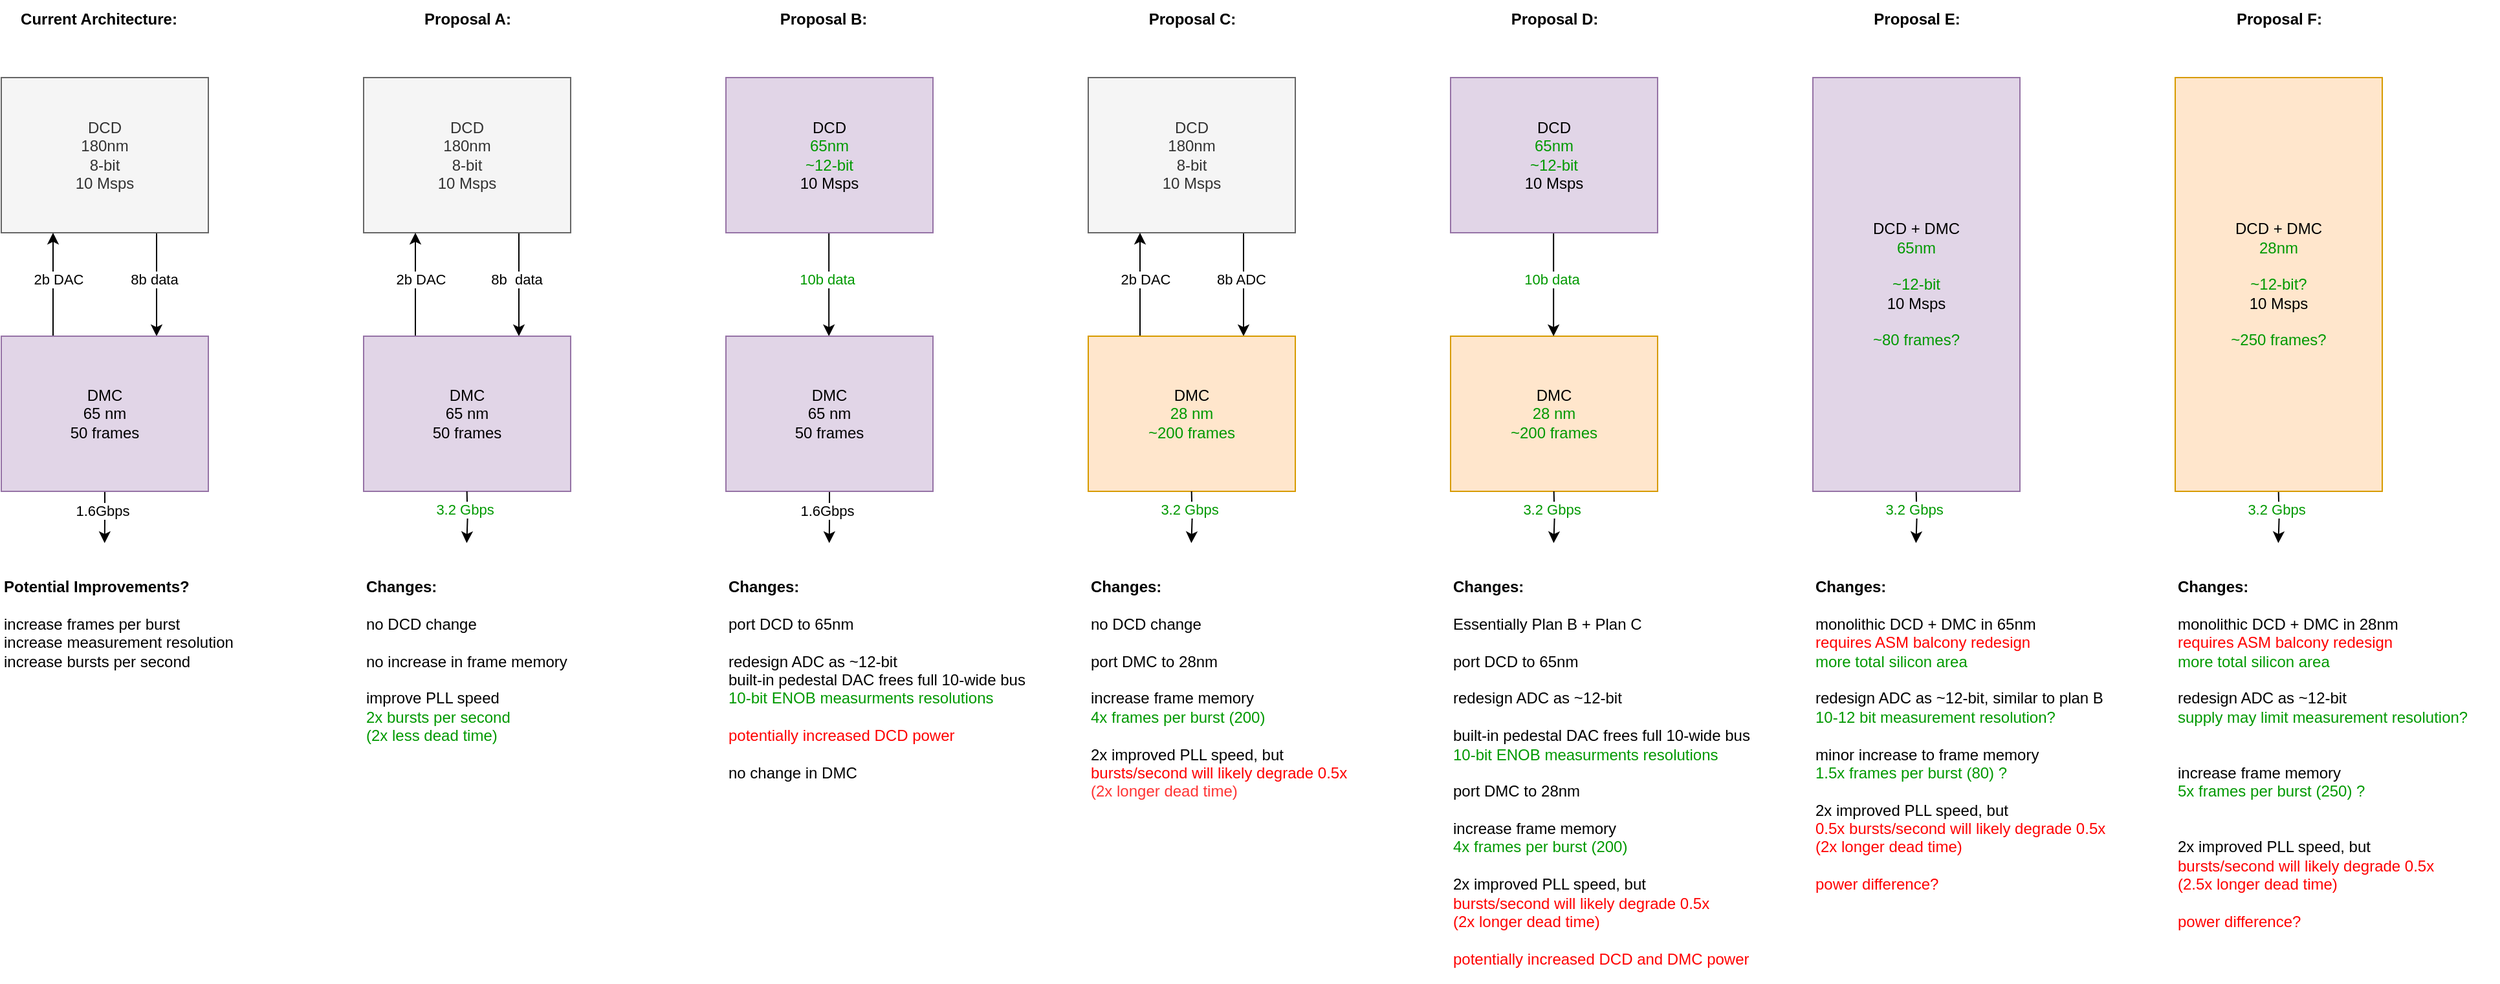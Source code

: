 <mxfile version="23.1.5" type="device">
  <diagram name="Page-1" id="g_oy65ygMpFBTy1RUbSw">
    <mxGraphModel dx="3585" dy="2275" grid="1" gridSize="10" guides="1" tooltips="1" connect="1" arrows="1" fold="1" page="1" pageScale="1" pageWidth="2336" pageHeight="1654" math="0" shadow="0">
      <root>
        <mxCell id="0" />
        <mxCell id="1" parent="0" />
        <mxCell id="5VBEP0D_r0S6fKka9dr4-5" style="edgeStyle=orthogonalEdgeStyle;rounded=0;orthogonalLoop=1;jettySize=auto;html=1;exitX=0.75;exitY=1;exitDx=0;exitDy=0;entryX=0.75;entryY=0;entryDx=0;entryDy=0;" edge="1" parent="1" source="5VBEP0D_r0S6fKka9dr4-1" target="5VBEP0D_r0S6fKka9dr4-2">
          <mxGeometry relative="1" as="geometry" />
        </mxCell>
        <mxCell id="5VBEP0D_r0S6fKka9dr4-7" value="8b data" style="edgeLabel;html=1;align=center;verticalAlign=middle;resizable=0;points=[];" vertex="1" connectable="0" parent="5VBEP0D_r0S6fKka9dr4-5">
          <mxGeometry x="-0.075" y="-2" relative="1" as="geometry">
            <mxPoint y="-1" as="offset" />
          </mxGeometry>
        </mxCell>
        <mxCell id="5VBEP0D_r0S6fKka9dr4-1" value="&lt;div&gt;DCD&lt;/div&gt;&lt;div&gt;180nm&lt;/div&gt;&lt;div&gt;8-bit&lt;br&gt;&lt;/div&gt;&lt;div&gt;10 Msps&lt;br&gt;&lt;/div&gt;" style="rounded=0;whiteSpace=wrap;html=1;fillColor=#f5f5f5;fontColor=#333333;strokeColor=#666666;" vertex="1" parent="1">
          <mxGeometry x="40" y="120" width="160" height="120" as="geometry" />
        </mxCell>
        <mxCell id="5VBEP0D_r0S6fKka9dr4-6" style="edgeStyle=orthogonalEdgeStyle;rounded=0;orthogonalLoop=1;jettySize=auto;html=1;exitX=0.25;exitY=0;exitDx=0;exitDy=0;entryX=0.25;entryY=1;entryDx=0;entryDy=0;" edge="1" parent="1" source="5VBEP0D_r0S6fKka9dr4-2" target="5VBEP0D_r0S6fKka9dr4-1">
          <mxGeometry relative="1" as="geometry" />
        </mxCell>
        <mxCell id="5VBEP0D_r0S6fKka9dr4-9" value="2b DAC" style="edgeLabel;html=1;align=center;verticalAlign=middle;resizable=0;points=[];" vertex="1" connectable="0" parent="5VBEP0D_r0S6fKka9dr4-6">
          <mxGeometry x="0.111" y="-4" relative="1" as="geometry">
            <mxPoint as="offset" />
          </mxGeometry>
        </mxCell>
        <mxCell id="5VBEP0D_r0S6fKka9dr4-16" style="edgeStyle=orthogonalEdgeStyle;rounded=0;orthogonalLoop=1;jettySize=auto;html=1;exitX=0.5;exitY=1;exitDx=0;exitDy=0;" edge="1" parent="1" source="5VBEP0D_r0S6fKka9dr4-2">
          <mxGeometry relative="1" as="geometry">
            <mxPoint x="119.857" y="480" as="targetPoint" />
          </mxGeometry>
        </mxCell>
        <mxCell id="5VBEP0D_r0S6fKka9dr4-17" value="1.6Gbps" style="edgeLabel;html=1;align=center;verticalAlign=middle;resizable=0;points=[];" vertex="1" connectable="0" parent="5VBEP0D_r0S6fKka9dr4-16">
          <mxGeometry x="-0.293" y="-2" relative="1" as="geometry">
            <mxPoint as="offset" />
          </mxGeometry>
        </mxCell>
        <mxCell id="5VBEP0D_r0S6fKka9dr4-2" value="&lt;div&gt;DMC&lt;/div&gt;&lt;div&gt;65 nm&lt;/div&gt;&lt;div&gt;50 frames&lt;/div&gt;" style="rounded=0;whiteSpace=wrap;html=1;fillColor=#e1d5e7;strokeColor=#9673a6;" vertex="1" parent="1">
          <mxGeometry x="40" y="320" width="160" height="120" as="geometry" />
        </mxCell>
        <mxCell id="5VBEP0D_r0S6fKka9dr4-10" style="edgeStyle=orthogonalEdgeStyle;rounded=0;orthogonalLoop=1;jettySize=auto;html=1;exitX=0.75;exitY=1;exitDx=0;exitDy=0;entryX=0.75;entryY=0;entryDx=0;entryDy=0;" edge="1" parent="1" source="5VBEP0D_r0S6fKka9dr4-12" target="5VBEP0D_r0S6fKka9dr4-15">
          <mxGeometry relative="1" as="geometry" />
        </mxCell>
        <mxCell id="5VBEP0D_r0S6fKka9dr4-11" value="8b&amp;nbsp; data" style="edgeLabel;html=1;align=center;verticalAlign=middle;resizable=0;points=[];" vertex="1" connectable="0" parent="5VBEP0D_r0S6fKka9dr4-10">
          <mxGeometry x="-0.075" y="-2" relative="1" as="geometry">
            <mxPoint y="-1" as="offset" />
          </mxGeometry>
        </mxCell>
        <mxCell id="5VBEP0D_r0S6fKka9dr4-12" value="&lt;div&gt;DCD&lt;/div&gt;&lt;div&gt;180nm&lt;/div&gt;&lt;div&gt;8-bit&lt;br&gt;&lt;/div&gt;&lt;div&gt;10 Msps&lt;br&gt;&lt;/div&gt;" style="rounded=0;whiteSpace=wrap;html=1;fillColor=#f5f5f5;fontColor=#333333;strokeColor=#666666;" vertex="1" parent="1">
          <mxGeometry x="320" y="120" width="160" height="120" as="geometry" />
        </mxCell>
        <mxCell id="5VBEP0D_r0S6fKka9dr4-13" style="edgeStyle=orthogonalEdgeStyle;rounded=0;orthogonalLoop=1;jettySize=auto;html=1;exitX=0.25;exitY=0;exitDx=0;exitDy=0;entryX=0.25;entryY=1;entryDx=0;entryDy=0;" edge="1" parent="1" source="5VBEP0D_r0S6fKka9dr4-15" target="5VBEP0D_r0S6fKka9dr4-12">
          <mxGeometry relative="1" as="geometry" />
        </mxCell>
        <mxCell id="5VBEP0D_r0S6fKka9dr4-14" value="2b DAC" style="edgeLabel;html=1;align=center;verticalAlign=middle;resizable=0;points=[];" vertex="1" connectable="0" parent="5VBEP0D_r0S6fKka9dr4-13">
          <mxGeometry x="0.111" y="-4" relative="1" as="geometry">
            <mxPoint as="offset" />
          </mxGeometry>
        </mxCell>
        <mxCell id="5VBEP0D_r0S6fKka9dr4-15" value="&lt;div&gt;DMC&lt;/div&gt;&lt;div&gt;65 nm&lt;/div&gt;&lt;div&gt;50 frames&lt;/div&gt;" style="rounded=0;whiteSpace=wrap;html=1;fillColor=#e1d5e7;strokeColor=#9673a6;" vertex="1" parent="1">
          <mxGeometry x="320" y="320" width="160" height="120" as="geometry" />
        </mxCell>
        <mxCell id="5VBEP0D_r0S6fKka9dr4-18" style="edgeStyle=orthogonalEdgeStyle;rounded=0;orthogonalLoop=1;jettySize=auto;html=1;exitX=0.5;exitY=1;exitDx=0;exitDy=0;" edge="1" parent="1">
          <mxGeometry relative="1" as="geometry">
            <mxPoint x="399.687" y="480" as="targetPoint" />
            <mxPoint x="399.83" y="440" as="sourcePoint" />
          </mxGeometry>
        </mxCell>
        <mxCell id="5VBEP0D_r0S6fKka9dr4-19" value="&lt;font&gt;3.2 Gbps&lt;/font&gt;" style="edgeLabel;html=1;align=center;verticalAlign=middle;resizable=0;points=[];fontColor=#009900;" vertex="1" connectable="0" parent="5VBEP0D_r0S6fKka9dr4-18">
          <mxGeometry x="-0.293" y="-2" relative="1" as="geometry">
            <mxPoint as="offset" />
          </mxGeometry>
        </mxCell>
        <mxCell id="5VBEP0D_r0S6fKka9dr4-21" value="&lt;div align=&quot;left&quot;&gt;&lt;b&gt;Potential Improvements?&lt;/b&gt;&lt;/div&gt;&lt;div align=&quot;left&quot;&gt;&lt;b&gt;&lt;br&gt;&lt;/b&gt;&lt;/div&gt;&lt;div align=&quot;left&quot;&gt;increase frames per burst&lt;br&gt;increase measurement resolution&lt;br&gt;increase bursts per second&lt;br&gt;&lt;/div&gt;" style="text;html=1;align=left;verticalAlign=top;resizable=0;points=[];autosize=1;strokeColor=none;fillColor=none;horizontal=1;labelPosition=center;verticalLabelPosition=middle;" vertex="1" parent="1">
          <mxGeometry x="40" y="500" width="200" height="90" as="geometry" />
        </mxCell>
        <mxCell id="5VBEP0D_r0S6fKka9dr4-25" value="Current Architecture:" style="text;html=1;align=center;verticalAlign=middle;resizable=0;points=[];autosize=1;strokeColor=none;fillColor=none;fontStyle=1" vertex="1" parent="1">
          <mxGeometry x="40" y="60" width="150" height="30" as="geometry" />
        </mxCell>
        <mxCell id="5VBEP0D_r0S6fKka9dr4-26" value="Proposal A:" style="text;html=1;align=center;verticalAlign=middle;resizable=0;points=[];autosize=1;strokeColor=none;fillColor=none;fontStyle=1" vertex="1" parent="1">
          <mxGeometry x="355" y="60" width="90" height="30" as="geometry" />
        </mxCell>
        <mxCell id="5VBEP0D_r0S6fKka9dr4-27" value="&lt;div align=&quot;left&quot;&gt;&lt;b&gt;Changes:&lt;/b&gt;&lt;br&gt;&lt;/div&gt;&lt;div align=&quot;left&quot;&gt;&lt;br&gt;&lt;/div&gt;&lt;div align=&quot;left&quot;&gt;no DCD change&lt;br&gt;&lt;/div&gt;&lt;div align=&quot;left&quot;&gt;&lt;font color=&quot;#009900&quot;&gt;&lt;br&gt;&lt;/font&gt;&lt;/div&gt;&lt;div align=&quot;left&quot;&gt;no increase in frame memory&lt;/div&gt;&lt;div align=&quot;left&quot;&gt;&lt;font color=&quot;#009900&quot;&gt;&lt;br&gt;&lt;/font&gt;&lt;/div&gt;&lt;div align=&quot;left&quot;&gt;improve PLL speed&lt;/div&gt;&lt;div align=&quot;left&quot;&gt;&lt;font color=&quot;#009900&quot;&gt;2x bursts per second&lt;/font&gt;&lt;/div&gt;&lt;div align=&quot;left&quot;&gt;&lt;font color=&quot;#009900&quot;&gt;(2x less dead time)&lt;/font&gt;&lt;/div&gt;&lt;div align=&quot;left&quot;&gt;&lt;font color=&quot;#009900&quot;&gt;&lt;br&gt;&lt;/font&gt;&lt;/div&gt;&lt;div align=&quot;left&quot;&gt;&lt;br&gt;&lt;/div&gt;" style="text;html=1;align=left;verticalAlign=top;resizable=0;points=[];autosize=1;strokeColor=none;fillColor=none;horizontal=1;labelPosition=center;verticalLabelPosition=middle;" vertex="1" parent="1">
          <mxGeometry x="320" y="500" width="180" height="170" as="geometry" />
        </mxCell>
        <mxCell id="5VBEP0D_r0S6fKka9dr4-28" value="&amp;nbsp;" style="text;whiteSpace=wrap;html=1;" vertex="1" parent="1">
          <mxGeometry x="440" y="270" width="40" height="40" as="geometry" />
        </mxCell>
        <mxCell id="5VBEP0D_r0S6fKka9dr4-29" style="edgeStyle=orthogonalEdgeStyle;rounded=0;orthogonalLoop=1;jettySize=auto;html=1;exitX=0.75;exitY=1;exitDx=0;exitDy=0;entryX=0.75;entryY=0;entryDx=0;entryDy=0;" edge="1" parent="1">
          <mxGeometry relative="1" as="geometry">
            <mxPoint x="679.58" y="240" as="sourcePoint" />
            <mxPoint x="679.58" y="320" as="targetPoint" />
          </mxGeometry>
        </mxCell>
        <mxCell id="5VBEP0D_r0S6fKka9dr4-30" value="&lt;font&gt;10b data&lt;/font&gt;" style="edgeLabel;html=1;align=center;verticalAlign=middle;resizable=0;points=[];fontColor=#009900;" vertex="1" connectable="0" parent="5VBEP0D_r0S6fKka9dr4-29">
          <mxGeometry x="-0.075" y="-2" relative="1" as="geometry">
            <mxPoint y="-1" as="offset" />
          </mxGeometry>
        </mxCell>
        <mxCell id="5VBEP0D_r0S6fKka9dr4-31" value="&lt;div&gt;DCD&lt;/div&gt;&lt;div&gt;&lt;font color=&quot;#009900&quot;&gt;65nm&lt;/font&gt;&lt;br&gt;&lt;/div&gt;&lt;div&gt;&lt;font color=&quot;#009900&quot;&gt;~12-bit&lt;br&gt;&lt;/font&gt;&lt;/div&gt;&lt;div&gt;10 Msps&lt;br&gt;&lt;/div&gt;" style="rounded=0;whiteSpace=wrap;html=1;fillColor=#e1d5e7;strokeColor=#9673a6;" vertex="1" parent="1">
          <mxGeometry x="600" y="120" width="160" height="120" as="geometry" />
        </mxCell>
        <mxCell id="5VBEP0D_r0S6fKka9dr4-34" style="edgeStyle=orthogonalEdgeStyle;rounded=0;orthogonalLoop=1;jettySize=auto;html=1;exitX=0.5;exitY=1;exitDx=0;exitDy=0;" edge="1" parent="1" source="5VBEP0D_r0S6fKka9dr4-36">
          <mxGeometry relative="1" as="geometry">
            <mxPoint x="679.857" y="480" as="targetPoint" />
          </mxGeometry>
        </mxCell>
        <mxCell id="5VBEP0D_r0S6fKka9dr4-35" value="1.6Gbps" style="edgeLabel;html=1;align=center;verticalAlign=middle;resizable=0;points=[];" vertex="1" connectable="0" parent="5VBEP0D_r0S6fKka9dr4-34">
          <mxGeometry x="-0.293" y="-2" relative="1" as="geometry">
            <mxPoint as="offset" />
          </mxGeometry>
        </mxCell>
        <mxCell id="5VBEP0D_r0S6fKka9dr4-36" value="&lt;div&gt;DMC&lt;/div&gt;&lt;div&gt;65 nm&lt;/div&gt;&lt;div&gt;50 frames&lt;/div&gt;" style="rounded=0;whiteSpace=wrap;html=1;fillColor=#e1d5e7;strokeColor=#9673a6;" vertex="1" parent="1">
          <mxGeometry x="600" y="320" width="160" height="120" as="geometry" />
        </mxCell>
        <mxCell id="5VBEP0D_r0S6fKka9dr4-37" style="edgeStyle=orthogonalEdgeStyle;rounded=0;orthogonalLoop=1;jettySize=auto;html=1;exitX=0.75;exitY=1;exitDx=0;exitDy=0;entryX=0.75;entryY=0;entryDx=0;entryDy=0;" edge="1" parent="1" source="5VBEP0D_r0S6fKka9dr4-39" target="5VBEP0D_r0S6fKka9dr4-42">
          <mxGeometry relative="1" as="geometry" />
        </mxCell>
        <mxCell id="5VBEP0D_r0S6fKka9dr4-38" value="8b ADC" style="edgeLabel;html=1;align=center;verticalAlign=middle;resizable=0;points=[];" vertex="1" connectable="0" parent="5VBEP0D_r0S6fKka9dr4-37">
          <mxGeometry x="-0.075" y="-2" relative="1" as="geometry">
            <mxPoint y="-1" as="offset" />
          </mxGeometry>
        </mxCell>
        <mxCell id="5VBEP0D_r0S6fKka9dr4-39" value="&lt;div&gt;DCD&lt;/div&gt;&lt;div&gt;180nm&lt;/div&gt;&lt;div&gt;8-bit&lt;br&gt;&lt;/div&gt;&lt;div&gt;10 Msps&lt;br&gt;&lt;/div&gt;" style="rounded=0;whiteSpace=wrap;html=1;fillColor=#f5f5f5;fontColor=#333333;strokeColor=#666666;" vertex="1" parent="1">
          <mxGeometry x="880" y="120" width="160" height="120" as="geometry" />
        </mxCell>
        <mxCell id="5VBEP0D_r0S6fKka9dr4-40" style="edgeStyle=orthogonalEdgeStyle;rounded=0;orthogonalLoop=1;jettySize=auto;html=1;exitX=0.25;exitY=0;exitDx=0;exitDy=0;entryX=0.25;entryY=1;entryDx=0;entryDy=0;" edge="1" parent="1" source="5VBEP0D_r0S6fKka9dr4-42" target="5VBEP0D_r0S6fKka9dr4-39">
          <mxGeometry relative="1" as="geometry" />
        </mxCell>
        <mxCell id="5VBEP0D_r0S6fKka9dr4-41" value="2b DAC" style="edgeLabel;html=1;align=center;verticalAlign=middle;resizable=0;points=[];" vertex="1" connectable="0" parent="5VBEP0D_r0S6fKka9dr4-40">
          <mxGeometry x="0.111" y="-4" relative="1" as="geometry">
            <mxPoint as="offset" />
          </mxGeometry>
        </mxCell>
        <mxCell id="5VBEP0D_r0S6fKka9dr4-42" value="&lt;div&gt;DMC&lt;/div&gt;&lt;div&gt;&lt;font color=&quot;#009900&quot;&gt;28 nm&lt;/font&gt;&lt;/div&gt;&lt;div&gt;&lt;font color=&quot;#009900&quot;&gt;~200 frames&lt;/font&gt;&lt;/div&gt;" style="rounded=0;whiteSpace=wrap;html=1;fillColor=#ffe6cc;strokeColor=#d79b00;" vertex="1" parent="1">
          <mxGeometry x="880" y="320" width="160" height="120" as="geometry" />
        </mxCell>
        <mxCell id="5VBEP0D_r0S6fKka9dr4-43" style="edgeStyle=orthogonalEdgeStyle;rounded=0;orthogonalLoop=1;jettySize=auto;html=1;exitX=0.5;exitY=1;exitDx=0;exitDy=0;" edge="1" parent="1">
          <mxGeometry relative="1" as="geometry">
            <mxPoint x="959.687" y="480" as="targetPoint" />
            <mxPoint x="959.83" y="440" as="sourcePoint" />
          </mxGeometry>
        </mxCell>
        <mxCell id="5VBEP0D_r0S6fKka9dr4-44" value="&lt;font&gt;3.2 Gbps&lt;/font&gt;" style="edgeLabel;html=1;align=center;verticalAlign=middle;resizable=0;points=[];fontColor=#009900;" vertex="1" connectable="0" parent="5VBEP0D_r0S6fKka9dr4-43">
          <mxGeometry x="-0.293" y="-2" relative="1" as="geometry">
            <mxPoint as="offset" />
          </mxGeometry>
        </mxCell>
        <mxCell id="5VBEP0D_r0S6fKka9dr4-46" value="Proposal B:" style="text;html=1;align=center;verticalAlign=middle;resizable=0;points=[];autosize=1;strokeColor=none;fillColor=none;fontStyle=1" vertex="1" parent="1">
          <mxGeometry x="630" y="60" width="90" height="30" as="geometry" />
        </mxCell>
        <mxCell id="5VBEP0D_r0S6fKka9dr4-47" value="Proposal C:" style="text;html=1;align=center;verticalAlign=middle;resizable=0;points=[];autosize=1;strokeColor=none;fillColor=none;fontStyle=1" vertex="1" parent="1">
          <mxGeometry x="915" y="60" width="90" height="30" as="geometry" />
        </mxCell>
        <mxCell id="5VBEP0D_r0S6fKka9dr4-49" value="&amp;nbsp;" style="text;whiteSpace=wrap;html=1;" vertex="1" parent="1">
          <mxGeometry x="1000" y="270" width="40" height="40" as="geometry" />
        </mxCell>
        <mxCell id="5VBEP0D_r0S6fKka9dr4-50" value="&lt;div align=&quot;left&quot;&gt;&lt;b&gt;Changes:&lt;/b&gt;&lt;/div&gt;&lt;div align=&quot;left&quot;&gt;&lt;b&gt;&lt;br&gt;&lt;/b&gt;&lt;/div&gt;&lt;div align=&quot;left&quot;&gt;port DCD to 65nm&lt;/div&gt;&lt;div align=&quot;left&quot;&gt;&lt;br&gt;&lt;/div&gt;&lt;div align=&quot;left&quot;&gt;redesign ADC as ~12-bit&lt;/div&gt;&lt;div align=&quot;left&quot;&gt;built-in pedestal DAC frees full 10-wide bus&lt;br&gt;&lt;/div&gt;&lt;font color=&quot;#009900&quot;&gt;10-bit ENOB measurments resolutions&lt;/font&gt;&lt;br&gt;&lt;div align=&quot;left&quot;&gt;&lt;br&gt;&lt;/div&gt;&lt;div align=&quot;left&quot;&gt;&lt;font color=&quot;#ff0000&quot;&gt;potentially increased DCD power&lt;/font&gt;&lt;br&gt;&lt;/div&gt;&lt;div align=&quot;left&quot;&gt;&lt;br&gt;&lt;/div&gt;&lt;div align=&quot;left&quot;&gt;no change in DMC&lt;br&gt;&lt;/div&gt;" style="text;html=1;align=left;verticalAlign=top;resizable=0;points=[];autosize=1;strokeColor=none;fillColor=none;horizontal=1;labelPosition=center;verticalLabelPosition=middle;" vertex="1" parent="1">
          <mxGeometry x="600" y="500" width="250" height="170" as="geometry" />
        </mxCell>
        <mxCell id="5VBEP0D_r0S6fKka9dr4-54" value="&lt;div align=&quot;left&quot;&gt;&lt;b&gt;Changes:&lt;/b&gt;&lt;br&gt;&lt;/div&gt;&lt;div align=&quot;left&quot;&gt;&lt;br&gt;&lt;/div&gt;&lt;div align=&quot;left&quot;&gt;no DCD change&lt;br&gt;&lt;/div&gt;&lt;div align=&quot;left&quot;&gt;&lt;font color=&quot;#009900&quot;&gt;&lt;br&gt;&lt;/font&gt;&lt;/div&gt;&lt;div align=&quot;left&quot;&gt;port DMC to 28nm&lt;/div&gt;&lt;div align=&quot;left&quot;&gt;&lt;br&gt;&lt;/div&gt;&lt;div align=&quot;left&quot;&gt;increase frame memory&lt;br&gt;&lt;/div&gt;&lt;div align=&quot;left&quot;&gt;&lt;font color=&quot;#009900&quot;&gt;4x frames per burst (200)&lt;br&gt;&lt;/font&gt;&lt;/div&gt;&lt;div align=&quot;left&quot;&gt;&lt;font color=&quot;#009900&quot;&gt;&lt;br&gt;&lt;/font&gt;&lt;/div&gt;&lt;div align=&quot;left&quot;&gt;2x improved PLL speed, but&lt;br&gt;&lt;/div&gt;&lt;div&gt;&lt;font color=&quot;#ff0000&quot;&gt;bursts/second will likely degrade 0.5x&lt;/font&gt;&lt;br&gt;&lt;/div&gt;&lt;div&gt;&lt;font color=&quot;#ff3333&quot;&gt;(2x longer dead time)&lt;/font&gt;&lt;br&gt;&lt;/div&gt;" style="text;html=1;align=left;verticalAlign=top;resizable=0;points=[];autosize=1;strokeColor=none;fillColor=none;horizontal=1;labelPosition=center;verticalLabelPosition=middle;" vertex="1" parent="1">
          <mxGeometry x="880" y="500" width="220" height="190" as="geometry" />
        </mxCell>
        <mxCell id="5VBEP0D_r0S6fKka9dr4-60" value="&lt;div&gt;DMC&lt;/div&gt;&lt;div&gt;&lt;font color=&quot;#009900&quot;&gt;28 nm&lt;/font&gt;&lt;/div&gt;&lt;div&gt;&lt;font color=&quot;#009900&quot;&gt;~200 frames&lt;/font&gt;&lt;/div&gt;" style="rounded=0;whiteSpace=wrap;html=1;fillColor=#ffe6cc;strokeColor=#d79b00;" vertex="1" parent="1">
          <mxGeometry x="1160" y="320" width="160" height="120" as="geometry" />
        </mxCell>
        <mxCell id="5VBEP0D_r0S6fKka9dr4-61" style="edgeStyle=orthogonalEdgeStyle;rounded=0;orthogonalLoop=1;jettySize=auto;html=1;exitX=0.5;exitY=1;exitDx=0;exitDy=0;" edge="1" parent="1">
          <mxGeometry relative="1" as="geometry">
            <mxPoint x="1239.687" y="480" as="targetPoint" />
            <mxPoint x="1239.83" y="440" as="sourcePoint" />
          </mxGeometry>
        </mxCell>
        <mxCell id="5VBEP0D_r0S6fKka9dr4-62" value="&lt;font&gt;3.2 Gbps&lt;/font&gt;" style="edgeLabel;html=1;align=center;verticalAlign=middle;resizable=0;points=[];fontColor=#009900;" vertex="1" connectable="0" parent="5VBEP0D_r0S6fKka9dr4-61">
          <mxGeometry x="-0.293" y="-2" relative="1" as="geometry">
            <mxPoint as="offset" />
          </mxGeometry>
        </mxCell>
        <mxCell id="5VBEP0D_r0S6fKka9dr4-63" value="Proposal D:" style="text;html=1;align=center;verticalAlign=middle;resizable=0;points=[];autosize=1;strokeColor=none;fillColor=none;fontStyle=1" vertex="1" parent="1">
          <mxGeometry x="1195" y="60" width="90" height="30" as="geometry" />
        </mxCell>
        <mxCell id="5VBEP0D_r0S6fKka9dr4-65" value="&lt;div align=&quot;left&quot;&gt;&lt;b&gt;Changes:&lt;/b&gt;&lt;br&gt;&lt;/div&gt;&lt;div align=&quot;left&quot;&gt;&lt;br&gt;&lt;/div&gt;&lt;div align=&quot;left&quot;&gt;Essentially Plan B + Plan C&lt;/div&gt;&lt;div align=&quot;left&quot;&gt;&lt;br&gt;&lt;/div&gt;&lt;div align=&quot;left&quot;&gt;&lt;div align=&quot;left&quot;&gt;port DCD to 65nm&lt;/div&gt;&lt;div align=&quot;left&quot;&gt;&lt;br&gt;&lt;/div&gt;&lt;div align=&quot;left&quot;&gt;redesign ADC as ~12-bit&lt;/div&gt;&lt;div align=&quot;left&quot;&gt;&lt;br&gt;&lt;/div&gt;&lt;div align=&quot;left&quot;&gt;built-in pedestal DAC frees full 10-wide bus&lt;br&gt;&lt;/div&gt;&lt;font color=&quot;#009900&quot;&gt;10-bit ENOB measurments resolutions&lt;/font&gt;&lt;br&gt;&lt;/div&gt;&lt;div align=&quot;left&quot;&gt;&lt;font color=&quot;#009900&quot;&gt;&lt;br&gt;&lt;/font&gt;&lt;/div&gt;&lt;div align=&quot;left&quot;&gt;port DMC to 28nm&lt;/div&gt;&lt;div align=&quot;left&quot;&gt;&lt;br&gt;&lt;/div&gt;&lt;div align=&quot;left&quot;&gt;increase frame memory&lt;br&gt;&lt;/div&gt;&lt;div align=&quot;left&quot;&gt;&lt;font color=&quot;#009900&quot;&gt;4x frames per burst (200)&lt;br&gt;&lt;/font&gt;&lt;/div&gt;&lt;div align=&quot;left&quot;&gt;&lt;font color=&quot;#009900&quot;&gt;&lt;br&gt;&lt;/font&gt;&lt;/div&gt;&lt;div align=&quot;left&quot;&gt;2x improved PLL speed, but&lt;br&gt;&lt;/div&gt;&lt;div&gt;&lt;font color=&quot;#ff0000&quot;&gt;bursts/second will likely degrade 0.5x&lt;/font&gt;&lt;br&gt;&lt;/div&gt;&lt;div&gt;&lt;font color=&quot;#ff0000&quot;&gt;(2x longer dead time)&lt;/font&gt;&lt;br&gt;&lt;/div&gt;&lt;div align=&quot;left&quot;&gt;&lt;br&gt;&lt;/div&gt;&lt;div align=&quot;left&quot;&gt;&lt;font color=&quot;#ff0000&quot;&gt;potentially increased DCD and DMC power&lt;/font&gt;&lt;/div&gt;" style="text;html=1;align=left;verticalAlign=top;resizable=0;points=[];autosize=1;strokeColor=none;fillColor=none;horizontal=1;labelPosition=center;verticalLabelPosition=middle;" vertex="1" parent="1">
          <mxGeometry x="1160" y="500" width="250" height="320" as="geometry" />
        </mxCell>
        <mxCell id="5VBEP0D_r0S6fKka9dr4-66" style="edgeStyle=orthogonalEdgeStyle;rounded=0;orthogonalLoop=1;jettySize=auto;html=1;exitX=0.75;exitY=1;exitDx=0;exitDy=0;entryX=0.75;entryY=0;entryDx=0;entryDy=0;" edge="1" parent="1">
          <mxGeometry relative="1" as="geometry">
            <mxPoint x="1239.58" y="240" as="sourcePoint" />
            <mxPoint x="1239.58" y="320" as="targetPoint" />
          </mxGeometry>
        </mxCell>
        <mxCell id="5VBEP0D_r0S6fKka9dr4-67" value="&lt;font&gt;10b data&lt;/font&gt;" style="edgeLabel;html=1;align=center;verticalAlign=middle;resizable=0;points=[];fontColor=#009900;" vertex="1" connectable="0" parent="5VBEP0D_r0S6fKka9dr4-66">
          <mxGeometry x="-0.075" y="-2" relative="1" as="geometry">
            <mxPoint y="-1" as="offset" />
          </mxGeometry>
        </mxCell>
        <mxCell id="5VBEP0D_r0S6fKka9dr4-68" value="&lt;div&gt;DCD&lt;/div&gt;&lt;div&gt;&lt;font color=&quot;#009900&quot;&gt;65nm&lt;/font&gt;&lt;br&gt;&lt;/div&gt;&lt;div&gt;&lt;font color=&quot;#009900&quot;&gt;~12-bit&lt;br&gt;&lt;/font&gt;&lt;/div&gt;&lt;div&gt;10 Msps&lt;br&gt;&lt;/div&gt;" style="rounded=0;whiteSpace=wrap;html=1;fillColor=#e1d5e7;strokeColor=#9673a6;" vertex="1" parent="1">
          <mxGeometry x="1160" y="120" width="160" height="120" as="geometry" />
        </mxCell>
        <mxCell id="5VBEP0D_r0S6fKka9dr4-70" style="edgeStyle=orthogonalEdgeStyle;rounded=0;orthogonalLoop=1;jettySize=auto;html=1;exitX=0.5;exitY=1;exitDx=0;exitDy=0;" edge="1" parent="1">
          <mxGeometry relative="1" as="geometry">
            <mxPoint x="1519.687" y="480" as="targetPoint" />
            <mxPoint x="1519.83" y="440" as="sourcePoint" />
          </mxGeometry>
        </mxCell>
        <mxCell id="5VBEP0D_r0S6fKka9dr4-71" value="&lt;font&gt;3.2 Gbps&lt;/font&gt;" style="edgeLabel;html=1;align=center;verticalAlign=middle;resizable=0;points=[];fontColor=#009900;" vertex="1" connectable="0" parent="5VBEP0D_r0S6fKka9dr4-70">
          <mxGeometry x="-0.293" y="-2" relative="1" as="geometry">
            <mxPoint as="offset" />
          </mxGeometry>
        </mxCell>
        <mxCell id="5VBEP0D_r0S6fKka9dr4-72" value="Proposal E:" style="text;html=1;align=center;verticalAlign=middle;resizable=0;points=[];autosize=1;strokeColor=none;fillColor=none;fontStyle=1" vertex="1" parent="1">
          <mxGeometry x="1475" y="60" width="90" height="30" as="geometry" />
        </mxCell>
        <mxCell id="5VBEP0D_r0S6fKka9dr4-73" value="&lt;div align=&quot;left&quot;&gt;&lt;b&gt;Changes:&lt;/b&gt;&lt;br&gt;&lt;/div&gt;&lt;div&gt;&lt;br&gt;&lt;/div&gt;&lt;div&gt;monolithic DCD + DMC in 65nm&lt;/div&gt;&lt;div&gt;&lt;font color=&quot;#ff0000&quot;&gt;requires ASM balcony redesign&lt;/font&gt;&lt;/div&gt;&lt;div&gt;&lt;font color=&quot;#009900&quot;&gt;more total silicon area&lt;br&gt;&lt;/font&gt;&lt;/div&gt;&lt;div align=&quot;left&quot;&gt;&lt;div align=&quot;left&quot;&gt;&lt;br&gt;&lt;/div&gt;&lt;div align=&quot;left&quot;&gt;redesign ADC as ~12-bit, similar to plan B&lt;/div&gt;&lt;div align=&quot;left&quot;&gt;&lt;font color=&quot;#009900&quot;&gt;10-12 bit measurement resolution?&lt;/font&gt;&lt;br&gt;&lt;/div&gt;&lt;br&gt;&lt;/div&gt;&lt;div align=&quot;left&quot;&gt;minor increase to frame memory&lt;br&gt;&lt;/div&gt;&lt;div align=&quot;left&quot;&gt;&lt;font color=&quot;#009900&quot;&gt;1.5x frames per burst (80) ?&lt;/font&gt;&lt;br&gt;&lt;/div&gt;&lt;div align=&quot;left&quot;&gt;&lt;font color=&quot;#009900&quot;&gt;&lt;br&gt;&lt;/font&gt;&lt;/div&gt;&lt;div align=&quot;left&quot;&gt;2x improved PLL speed, but&lt;br&gt;&lt;/div&gt;&lt;div&gt;&lt;font color=&quot;#ff0000&quot;&gt;0.5x bursts/second will likely degrade 0.5x&lt;/font&gt;&lt;br&gt;&lt;/div&gt;&lt;div&gt;&lt;font color=&quot;#ff0000&quot;&gt;(2x longer dead time)&lt;/font&gt;&lt;br&gt;&lt;/div&gt;&lt;div align=&quot;left&quot;&gt;&lt;br&gt;&lt;/div&gt;&lt;div align=&quot;left&quot;&gt;&lt;font color=&quot;#ff0000&quot;&gt;power difference?&lt;br&gt;&lt;/font&gt;&lt;/div&gt;&lt;div&gt;&lt;br&gt;&lt;/div&gt;&lt;div&gt;&lt;br&gt;&lt;/div&gt;" style="text;html=1;align=left;verticalAlign=top;resizable=0;points=[];autosize=1;strokeColor=none;fillColor=none;horizontal=1;labelPosition=center;verticalLabelPosition=middle;" vertex="1" parent="1">
          <mxGeometry x="1440" y="500" width="250" height="290" as="geometry" />
        </mxCell>
        <mxCell id="5VBEP0D_r0S6fKka9dr4-76" value="&lt;div&gt;DCD + DMC&lt;br&gt;&lt;/div&gt;&lt;div&gt;&lt;font color=&quot;#009900&quot;&gt;65nm&lt;/font&gt;&lt;/div&gt;&lt;div&gt;&lt;font color=&quot;#009900&quot;&gt;&lt;br&gt;&lt;/font&gt;&lt;/div&gt;&lt;div&gt;&lt;font color=&quot;#009900&quot;&gt;~12-bit&lt;br&gt;&lt;/font&gt;&lt;/div&gt;&lt;div&gt;10 Msps&lt;br&gt;&lt;/div&gt;&lt;div&gt;&lt;br&gt;&lt;/div&gt;&lt;div&gt;&lt;font color=&quot;#009900&quot;&gt;~80 frames?&lt;/font&gt;&lt;br&gt;&lt;/div&gt;" style="rounded=0;whiteSpace=wrap;html=1;fillColor=#e1d5e7;strokeColor=#9673a6;" vertex="1" parent="1">
          <mxGeometry x="1440" y="120" width="160" height="320" as="geometry" />
        </mxCell>
        <mxCell id="5VBEP0D_r0S6fKka9dr4-77" style="edgeStyle=orthogonalEdgeStyle;rounded=0;orthogonalLoop=1;jettySize=auto;html=1;exitX=0.5;exitY=1;exitDx=0;exitDy=0;" edge="1" parent="1">
          <mxGeometry relative="1" as="geometry">
            <mxPoint x="1799.687" y="480" as="targetPoint" />
            <mxPoint x="1799.83" y="440" as="sourcePoint" />
          </mxGeometry>
        </mxCell>
        <mxCell id="5VBEP0D_r0S6fKka9dr4-78" value="&lt;font&gt;3.2 Gbps&lt;/font&gt;" style="edgeLabel;html=1;align=center;verticalAlign=middle;resizable=0;points=[];fontColor=#009900;" vertex="1" connectable="0" parent="5VBEP0D_r0S6fKka9dr4-77">
          <mxGeometry x="-0.293" y="-2" relative="1" as="geometry">
            <mxPoint as="offset" />
          </mxGeometry>
        </mxCell>
        <mxCell id="5VBEP0D_r0S6fKka9dr4-79" value="Proposal F:" style="text;html=1;align=center;verticalAlign=middle;resizable=0;points=[];autosize=1;strokeColor=none;fillColor=none;fontStyle=1" vertex="1" parent="1">
          <mxGeometry x="1755" y="60" width="90" height="30" as="geometry" />
        </mxCell>
        <mxCell id="5VBEP0D_r0S6fKka9dr4-80" value="&lt;div align=&quot;left&quot;&gt;&lt;b&gt;Changes:&lt;/b&gt;&lt;br&gt;&lt;/div&gt;&lt;div&gt;&lt;br&gt;&lt;/div&gt;&lt;div&gt;monolithic DCD + DMC in 28nm&lt;/div&gt;&lt;div&gt;&lt;font color=&quot;#ff0000&quot;&gt;requires ASM balcony redesign&lt;/font&gt;&lt;br&gt;&lt;/div&gt;&lt;div align=&quot;left&quot;&gt;&lt;div align=&quot;left&quot;&gt;&lt;font color=&quot;#009900&quot;&gt;more total silicon area&lt;/font&gt;&lt;br&gt;&lt;/div&gt;&lt;div align=&quot;left&quot;&gt;&lt;br&gt;&lt;/div&gt;&lt;div align=&quot;left&quot;&gt;redesign ADC as ~12-bit&lt;br&gt;&lt;/div&gt;&lt;div align=&quot;left&quot;&gt;&lt;font color=&quot;#009900&quot;&gt;supply may limit measurement resolution?&lt;/font&gt;&lt;/div&gt;&lt;/div&gt;&lt;div&gt;&lt;br&gt;&lt;/div&gt;&lt;div&gt;&lt;br&gt;&lt;/div&gt;&lt;div&gt;increase frame memory&lt;br&gt;&lt;/div&gt;&lt;div&gt;&lt;font color=&quot;#009900&quot;&gt;5x frames per burst (250) ?&lt;/font&gt;&lt;br&gt;&lt;/div&gt;&lt;div&gt;&lt;br&gt;&lt;/div&gt;&lt;div align=&quot;left&quot;&gt;&lt;font color=&quot;#009900&quot;&gt;&lt;br&gt;&lt;/font&gt;&lt;/div&gt;&lt;div align=&quot;left&quot;&gt;2x improved PLL speed, but&lt;br&gt;&lt;/div&gt;&lt;div&gt;&lt;font color=&quot;#ff0000&quot;&gt;bursts/second will likely degrade 0.5x&lt;/font&gt;&lt;br&gt;&lt;/div&gt;&lt;div&gt;&lt;font color=&quot;#ff0000&quot;&gt;(2.5x longer dead time)&lt;/font&gt;&lt;br&gt;&lt;/div&gt;&lt;div align=&quot;left&quot;&gt;&lt;br&gt;&lt;/div&gt;&lt;div align=&quot;left&quot;&gt;&lt;font color=&quot;#ff0000&quot;&gt;power difference?&lt;br&gt;&lt;/font&gt;&lt;/div&gt;" style="text;html=1;align=left;verticalAlign=top;resizable=0;points=[];autosize=1;strokeColor=none;fillColor=none;horizontal=1;labelPosition=center;verticalLabelPosition=middle;" vertex="1" parent="1">
          <mxGeometry x="1720" y="500" width="250" height="290" as="geometry" />
        </mxCell>
        <mxCell id="5VBEP0D_r0S6fKka9dr4-81" value="&lt;div&gt;DCD + DMC&lt;br&gt;&lt;/div&gt;&lt;div&gt;&lt;font color=&quot;#009900&quot;&gt;28nm&lt;/font&gt;&lt;/div&gt;&lt;div&gt;&lt;font color=&quot;#009900&quot;&gt;&lt;br&gt;&lt;/font&gt;&lt;/div&gt;&lt;div&gt;&lt;font color=&quot;#009900&quot;&gt;~12-bit?&lt;br&gt;&lt;/font&gt;&lt;/div&gt;&lt;div&gt;10 Msps&lt;br&gt;&lt;/div&gt;&lt;div&gt;&lt;br&gt;&lt;/div&gt;&lt;div&gt;&lt;font color=&quot;#009900&quot;&gt;~250 frames?&lt;/font&gt;&lt;br&gt;&lt;/div&gt;" style="rounded=0;whiteSpace=wrap;html=1;fillColor=#ffe6cc;strokeColor=#d79b00;" vertex="1" parent="1">
          <mxGeometry x="1720" y="120" width="160" height="320" as="geometry" />
        </mxCell>
      </root>
    </mxGraphModel>
  </diagram>
</mxfile>

